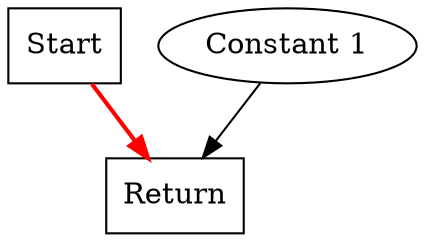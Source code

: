 digraph chapter01 
{
    start [shape=box, label="Start"];
    constant [label="Constant 1"];
    return [shape=box, label="Return"];
    constant -> return;
    edge [color=red];
    start -> return [style=bold];
}